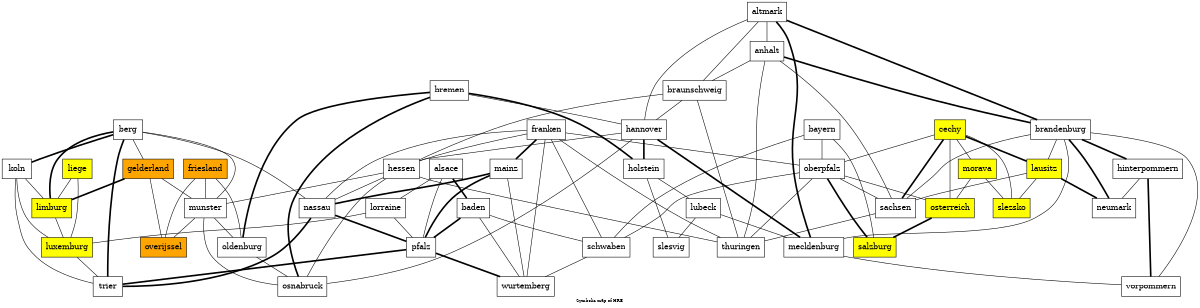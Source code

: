 # sfdp -Tpdf doc/hremap.dot > /tmp/hremap.pdf
# perl -e 'open FILE,"doc/hremap.dot";while(<FILE>) {if (/(\w+)--(\w+).*;/) { s/(\w+)--(\w+)/$2--$1/ if ($2 lt $1); push @lines,$_} else { push @otherlines,$_;}}; close FILE; open FILE,">doc/hremap.dot";pop @otherlines;print FILE @otherlines;print FILE sort @lines;print FILE "}\n";close FILE;'

graph HRE {
        size="8,11"
        label="Symbolic map of HRE"
        fontsize=8;
        node [shape=box,fillcolor=white,style=filled];
        alsace;
        altmark;
        anhalt;
        baden;
        bayern;
        berg;
        brandenburg;
        braunschweig;
        bremen;
        franken;
        hannover;
        hessen;
        hinterpommern;
        holstein;
        koln;
        lorraine;
        lubeck;
        mainz;
        mecklenburg;
        munster;
        nassau;
        neumark;
        oberpfalz;
        oldenburg;
        osnabruck;
        pfalz;
        sachsen;
        schwaben;
        slesvig;
        thuringen;
        trier;
        vorpommern;
        wurtemberg;
        node [shape=box,fillcolor=orange];
        friesland;
        gelderland;
        overijssel;
        node [shape=box,fillcolor=yellow];
        liege;
        limburg;
        luxemburg;
        cechy;
        slezsko;
        lausitz;
        morava;
        osterreich;
        salzburg;        
        overlap = prism;
        alsace--baden [penwidth=3];
        alsace--lorraine;
        alsace--pfalz;
        altmark--anhalt;
        altmark--brandenburg [penwidth=3];
        altmark--braunschweig;
        altmark--hannover;
        altmark--mecklenburg [penwidth=3];
        anhalt--brandenburg [penwidth=3];
        anhalt--braunschweig;
        anhalt--sachsen;
        anhalt--thuringen;
        baden--pfalz [penwidth=3];
        baden--schwaben;
        baden--wurtemberg;
        bayern--oberpfalz;
        bayern--salzburg;
        bayern--schwaben;
        berg--gelderland;
        berg--koln [penwidth=3];
        berg--limburg [penwidth=3];
        berg--munster;
        berg--nassau;
        berg--trier [penwidth=3];
        brandenburg--hinterpommern [penwidth=3];
        brandenburg--lausitz;
        brandenburg--mecklenburg;
        brandenburg--neumark [penwidth=3];
        brandenburg--sachsen;
        brandenburg--vorpommern;
        braunschweig--hannover;
        braunschweig--hessen;
        braunschweig--thuringen;
        bremen--hannover;
        bremen--holstein [penwidth=3];
        bremen--oldenburg [penwidth=3];
        bremen--osnabruck [penwidth=3];
        cechy--lausitz [penwidth=3];
        cechy--morava;
        cechy--oberpfalz;
        cechy--osterreich;
        cechy--sachsen [penwidth=3];
        cechy--slezsko;
        franken--hessen;
        franken--mainz [penwidth=3];
        franken--nassau;
        franken--oberpfalz;
        franken--schwaben;
        franken--thuringen;
        franken--wurtemberg;
        friesland--munster;
        friesland--oldenburg;
        friesland--overijssel;
        gelderland--limburg [penwidth=3];
        gelderland--munster;
        gelderland--overijssel;
        hannover--hessen;
        hannover--holstein [penwidth=3];
        hannover--mecklenburg [penwidth=3];
        hannover--osnabruck;
        hessen--munster;
        hessen--nassau;
        hessen--osnabruck;
        hessen--thuringen;
        hinterpommern--neumark;
        hinterpommern--vorpommern [penwidth=3];
        holstein--lubeck;
        holstein--slesvig;
        koln--limburg;
        koln--luxemburg;
        koln--trier;
        lausitz--neumark [penwidth=3];
        lausitz--sachsen;
        lausitz--slezsko;
        liege--limburg;
        liege--luxemburg;
        limburg--luxemburg;
        lorraine--luxemburg;
        lorraine--pfalz;
        lubeck--mecklenburg;
        lubeck--slesvig;
        luxemburg--trier;
        mainz--nassau [penwidth=3];
        mainz--pfalz [penwidth=3];
        mainz--wurtemberg;
        mecklenburg--vorpommern;
        morava--osterreich;
        morava--slezsko;
        munster--oldenburg;
        munster--osnabruck;
        munster--overijssel;
        nassau--pfalz [penwidth=3];
        nassau--trier [penwidth=3];
        oberpfalz--osterreich;
        oberpfalz--sachsen;
        oberpfalz--salzburg [penwidth=3];
        oberpfalz--schwaben;
        oberpfalz--thuringen;
        oldenburg--osnabruck;
        osterreich--salzburg [penwidth=3];
        pfalz--trier [penwidth=3];
        pfalz--wurtemberg [penwidth=3];
        sachsen--thuringen;
        schwaben--wurtemberg;
}
